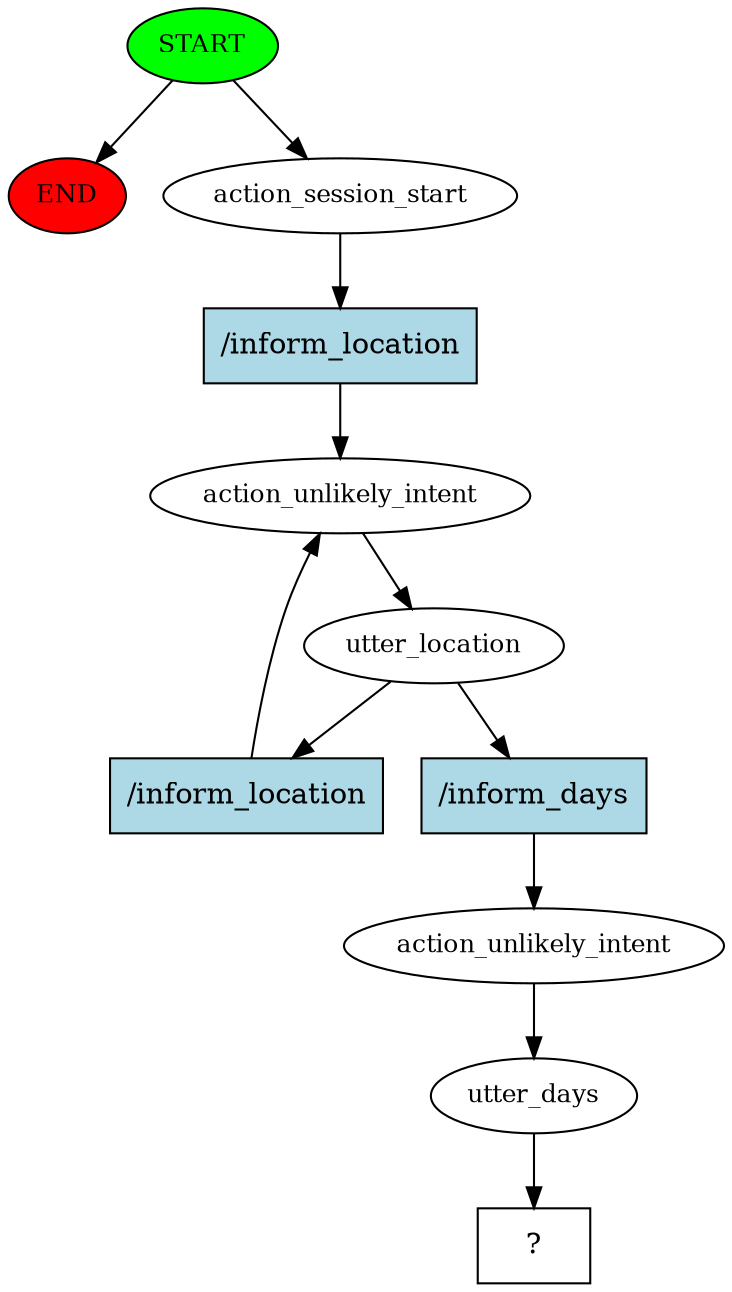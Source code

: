 digraph  {
0 [class="start active", fillcolor=green, fontsize=12, label=START, style=filled];
"-1" [class=end, fillcolor=red, fontsize=12, label=END, style=filled];
1 [class=active, fontsize=12, label=action_session_start];
2 [class=active, fontsize=12, label=action_unlikely_intent];
3 [class=active, fontsize=12, label=utter_location];
6 [class=active, fontsize=12, label=action_unlikely_intent];
7 [class=active, fontsize=12, label=utter_days];
8 [class="intent dashed active", label="  ?  ", shape=rect];
9 [class="intent active", fillcolor=lightblue, label="/inform_location", shape=rect, style=filled];
10 [class="intent active", fillcolor=lightblue, label="/inform_location", shape=rect, style=filled];
11 [class="intent active", fillcolor=lightblue, label="/inform_days", shape=rect, style=filled];
0 -> "-1"  [class="", key=NONE, label=""];
0 -> 1  [class=active, key=NONE, label=""];
1 -> 9  [class=active, key=0];
2 -> 3  [class=active, key=NONE, label=""];
3 -> 10  [class=active, key=0];
3 -> 11  [class=active, key=0];
6 -> 7  [class=active, key=NONE, label=""];
7 -> 8  [class=active, key=NONE, label=""];
9 -> 2  [class=active, key=0];
10 -> 2  [class=active, key=0];
11 -> 6  [class=active, key=0];
}
